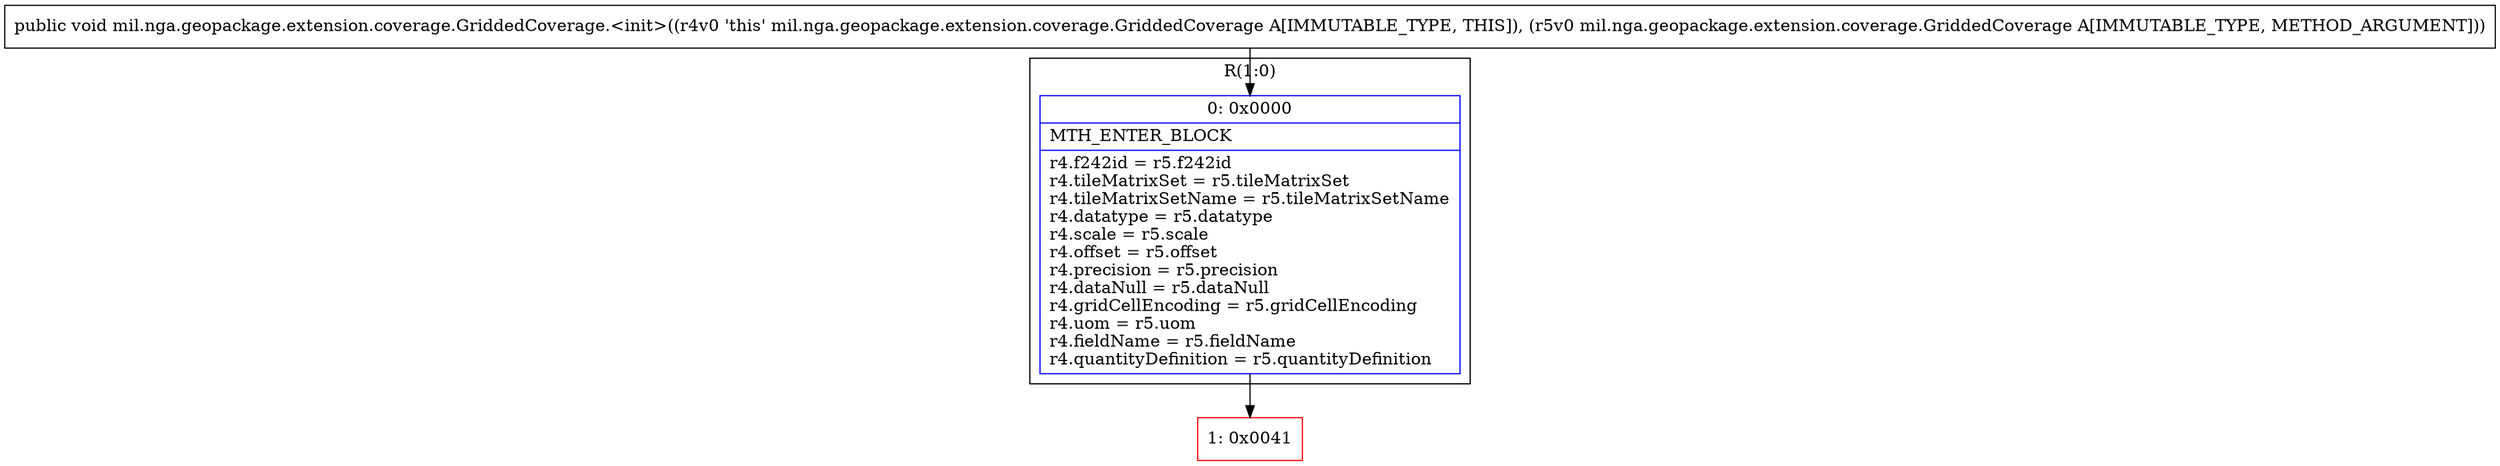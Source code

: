 digraph "CFG formil.nga.geopackage.extension.coverage.GriddedCoverage.\<init\>(Lmil\/nga\/geopackage\/extension\/coverage\/GriddedCoverage;)V" {
subgraph cluster_Region_1111433432 {
label = "R(1:0)";
node [shape=record,color=blue];
Node_0 [shape=record,label="{0\:\ 0x0000|MTH_ENTER_BLOCK\l|r4.f242id = r5.f242id\lr4.tileMatrixSet = r5.tileMatrixSet\lr4.tileMatrixSetName = r5.tileMatrixSetName\lr4.datatype = r5.datatype\lr4.scale = r5.scale\lr4.offset = r5.offset\lr4.precision = r5.precision\lr4.dataNull = r5.dataNull\lr4.gridCellEncoding = r5.gridCellEncoding\lr4.uom = r5.uom\lr4.fieldName = r5.fieldName\lr4.quantityDefinition = r5.quantityDefinition\l}"];
}
Node_1 [shape=record,color=red,label="{1\:\ 0x0041}"];
MethodNode[shape=record,label="{public void mil.nga.geopackage.extension.coverage.GriddedCoverage.\<init\>((r4v0 'this' mil.nga.geopackage.extension.coverage.GriddedCoverage A[IMMUTABLE_TYPE, THIS]), (r5v0 mil.nga.geopackage.extension.coverage.GriddedCoverage A[IMMUTABLE_TYPE, METHOD_ARGUMENT])) }"];
MethodNode -> Node_0;
Node_0 -> Node_1;
}

